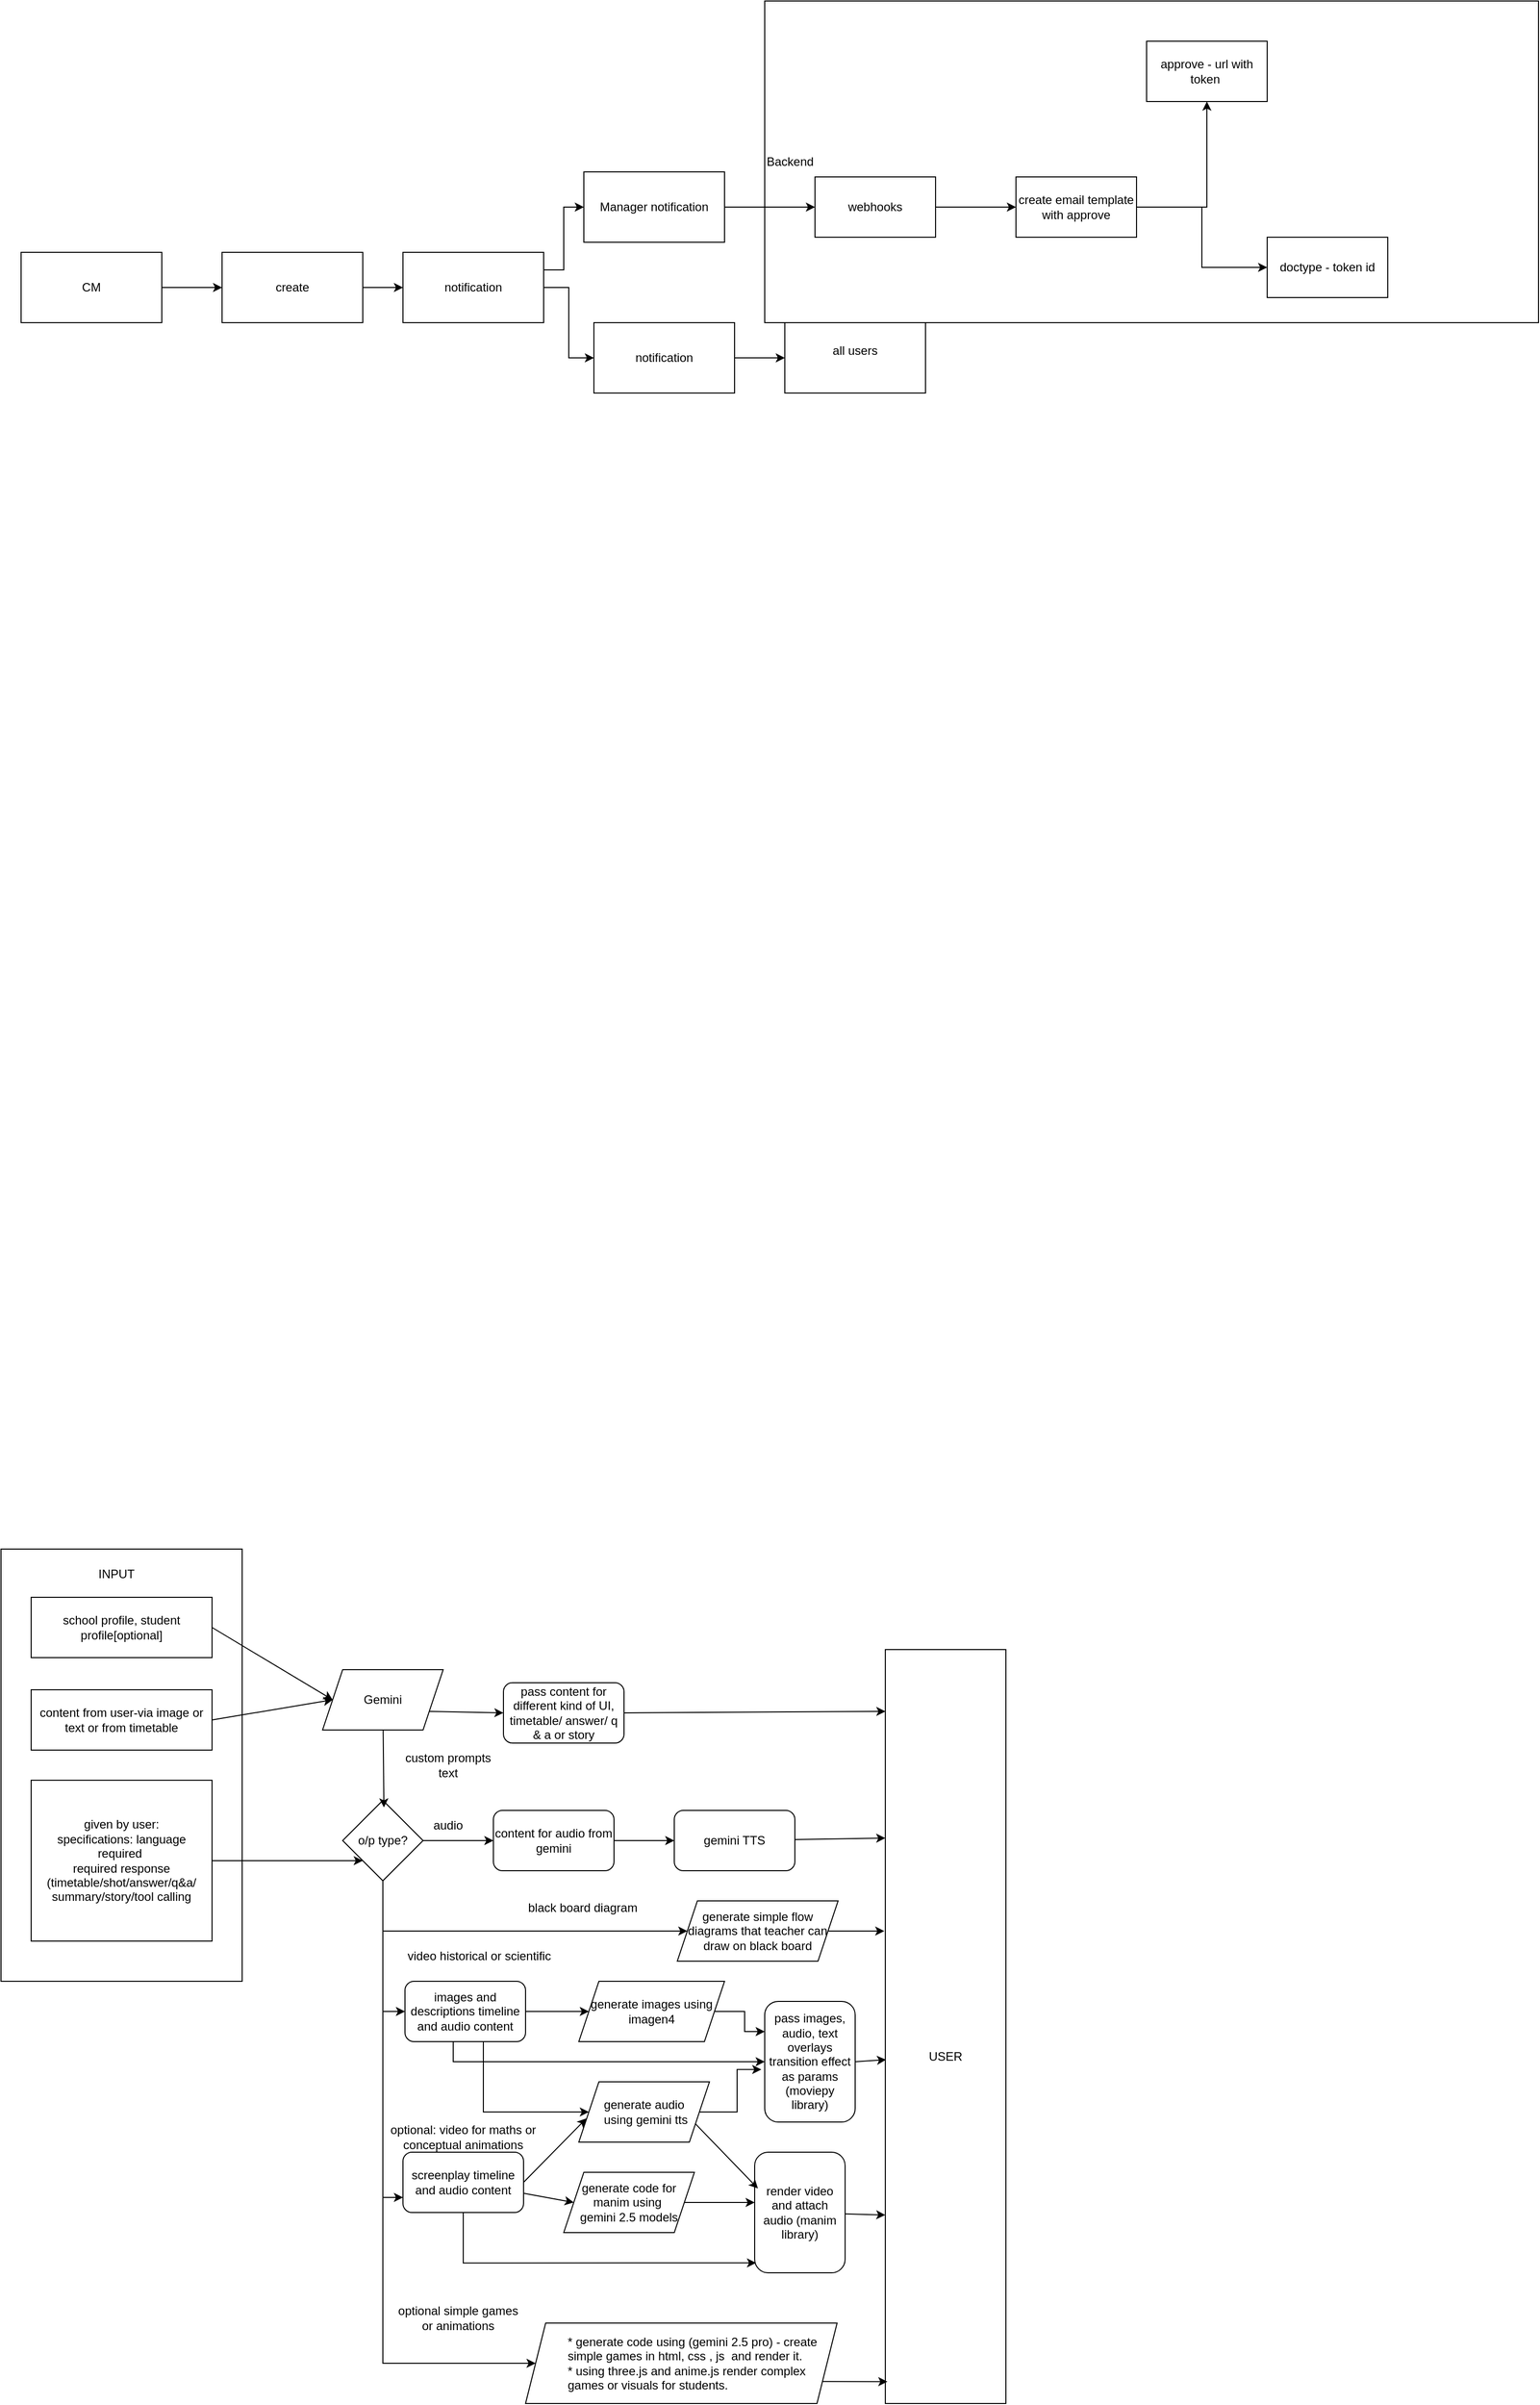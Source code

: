 <mxfile version="27.1.1">
  <diagram name="Page-1" id="bATDVlmQtePnLNQIk-A8">
    <mxGraphModel dx="4444" dy="2104" grid="1" gridSize="10" guides="1" tooltips="1" connect="1" arrows="1" fold="1" page="1" pageScale="1" pageWidth="827" pageHeight="1169" math="0" shadow="0">
      <root>
        <mxCell id="0" />
        <mxCell id="1" parent="0" />
        <mxCell id="78kvj6thFGCZduIBqdR2-56" value="" style="rounded=0;whiteSpace=wrap;html=1;" vertex="1" parent="1">
          <mxGeometry x="880" y="1770" width="120" height="750" as="geometry" />
        </mxCell>
        <mxCell id="78kvj6thFGCZduIBqdR2-26" value="Backend" style="rounded=0;whiteSpace=wrap;html=1;align=left;" vertex="1" parent="1">
          <mxGeometry x="760" y="130" width="770" height="320" as="geometry" />
        </mxCell>
        <mxCell id="78kvj6thFGCZduIBqdR2-90" style="edgeStyle=none;rounded=0;orthogonalLoop=1;jettySize=auto;html=1;exitX=1;exitY=0.75;exitDx=0;exitDy=0;entryX=0;entryY=0.5;entryDx=0;entryDy=0;" edge="1" parent="1" source="78kvj6thFGCZduIBqdR2-30" target="78kvj6thFGCZduIBqdR2-32">
          <mxGeometry relative="1" as="geometry" />
        </mxCell>
        <mxCell id="78kvj6thFGCZduIBqdR2-3" style="edgeStyle=orthogonalEdgeStyle;rounded=0;orthogonalLoop=1;jettySize=auto;html=1;exitX=1;exitY=0.5;exitDx=0;exitDy=0;entryX=0;entryY=0.5;entryDx=0;entryDy=0;" edge="1" parent="1" source="78kvj6thFGCZduIBqdR2-1" target="78kvj6thFGCZduIBqdR2-2">
          <mxGeometry relative="1" as="geometry" />
        </mxCell>
        <mxCell id="78kvj6thFGCZduIBqdR2-30" value="Gemini" style="shape=parallelogram;perimeter=parallelogramPerimeter;whiteSpace=wrap;html=1;fixedSize=1;" vertex="1" parent="1">
          <mxGeometry x="320" y="1790" width="120" height="60" as="geometry" />
        </mxCell>
        <mxCell id="78kvj6thFGCZduIBqdR2-1" value="CM" style="rounded=0;whiteSpace=wrap;html=1;" vertex="1" parent="1">
          <mxGeometry x="20" y="380" width="140" height="70" as="geometry" />
        </mxCell>
        <mxCell id="78kvj6thFGCZduIBqdR2-54" style="edgeStyle=none;rounded=0;orthogonalLoop=1;jettySize=auto;html=1;entryX=0;entryY=0.5;entryDx=0;entryDy=0;" edge="1" parent="1" source="78kvj6thFGCZduIBqdR2-31" target="78kvj6thFGCZduIBqdR2-33">
          <mxGeometry relative="1" as="geometry" />
        </mxCell>
        <mxCell id="78kvj6thFGCZduIBqdR2-5" style="edgeStyle=orthogonalEdgeStyle;rounded=0;orthogonalLoop=1;jettySize=auto;html=1;exitX=1;exitY=0.5;exitDx=0;exitDy=0;entryX=0;entryY=0.5;entryDx=0;entryDy=0;" edge="1" parent="1" source="78kvj6thFGCZduIBqdR2-2" target="78kvj6thFGCZduIBqdR2-4">
          <mxGeometry relative="1" as="geometry" />
        </mxCell>
        <mxCell id="78kvj6thFGCZduIBqdR2-65" style="edgeStyle=orthogonalEdgeStyle;rounded=0;orthogonalLoop=1;jettySize=auto;html=1;exitX=0.5;exitY=1;exitDx=0;exitDy=0;" edge="1" parent="1" source="78kvj6thFGCZduIBqdR2-31" target="78kvj6thFGCZduIBqdR2-41">
          <mxGeometry relative="1" as="geometry">
            <Array as="points">
              <mxPoint x="380" y="2050" />
            </Array>
          </mxGeometry>
        </mxCell>
        <mxCell id="78kvj6thFGCZduIBqdR2-2" value="create" style="rounded=0;whiteSpace=wrap;html=1;" vertex="1" parent="1">
          <mxGeometry x="220" y="380" width="140" height="70" as="geometry" />
        </mxCell>
        <mxCell id="78kvj6thFGCZduIBqdR2-82" style="edgeStyle=orthogonalEdgeStyle;rounded=0;orthogonalLoop=1;jettySize=auto;html=1;entryX=0;entryY=0.5;entryDx=0;entryDy=0;" edge="1" parent="1" source="78kvj6thFGCZduIBqdR2-31" target="78kvj6thFGCZduIBqdR2-45">
          <mxGeometry relative="1" as="geometry">
            <Array as="points">
              <mxPoint x="380" y="2480" />
            </Array>
          </mxGeometry>
        </mxCell>
        <mxCell id="78kvj6thFGCZduIBqdR2-9" style="edgeStyle=orthogonalEdgeStyle;rounded=0;orthogonalLoop=1;jettySize=auto;html=1;entryX=0;entryY=0.5;entryDx=0;entryDy=0;" edge="1" parent="1" source="78kvj6thFGCZduIBqdR2-4" target="78kvj6thFGCZduIBqdR2-8">
          <mxGeometry relative="1" as="geometry" />
        </mxCell>
        <mxCell id="78kvj6thFGCZduIBqdR2-83" style="edgeStyle=orthogonalEdgeStyle;rounded=0;orthogonalLoop=1;jettySize=auto;html=1;exitX=0.5;exitY=1;exitDx=0;exitDy=0;entryX=0;entryY=0.5;entryDx=0;entryDy=0;" edge="1" parent="1" source="78kvj6thFGCZduIBqdR2-31" target="78kvj6thFGCZduIBqdR2-36">
          <mxGeometry relative="1" as="geometry">
            <Array as="points">
              <mxPoint x="380" y="2130" />
            </Array>
          </mxGeometry>
        </mxCell>
        <mxCell id="78kvj6thFGCZduIBqdR2-10" style="edgeStyle=orthogonalEdgeStyle;rounded=0;orthogonalLoop=1;jettySize=auto;html=1;exitX=1;exitY=0.25;exitDx=0;exitDy=0;entryX=0;entryY=0.5;entryDx=0;entryDy=0;" edge="1" parent="1" source="78kvj6thFGCZduIBqdR2-4" target="78kvj6thFGCZduIBqdR2-7">
          <mxGeometry relative="1" as="geometry" />
        </mxCell>
        <mxCell id="78kvj6thFGCZduIBqdR2-84" style="edgeStyle=orthogonalEdgeStyle;rounded=0;orthogonalLoop=1;jettySize=auto;html=1;exitX=0.5;exitY=1;exitDx=0;exitDy=0;entryX=0;entryY=0.75;entryDx=0;entryDy=0;" edge="1" parent="1" source="78kvj6thFGCZduIBqdR2-31" target="78kvj6thFGCZduIBqdR2-42">
          <mxGeometry relative="1" as="geometry">
            <Array as="points">
              <mxPoint x="380" y="2315" />
            </Array>
          </mxGeometry>
        </mxCell>
        <mxCell id="78kvj6thFGCZduIBqdR2-4" value="notification" style="rounded=0;whiteSpace=wrap;html=1;" vertex="1" parent="1">
          <mxGeometry x="400" y="380" width="140" height="70" as="geometry" />
        </mxCell>
        <mxCell id="78kvj6thFGCZduIBqdR2-31" value="o/p type?" style="rhombus;whiteSpace=wrap;html=1;" vertex="1" parent="1">
          <mxGeometry x="340" y="1920" width="80" height="80" as="geometry" />
        </mxCell>
        <mxCell id="78kvj6thFGCZduIBqdR2-19" value="" style="edgeStyle=orthogonalEdgeStyle;rounded=0;orthogonalLoop=1;jettySize=auto;html=1;" edge="1" parent="1" source="78kvj6thFGCZduIBqdR2-7" target="78kvj6thFGCZduIBqdR2-18">
          <mxGeometry relative="1" as="geometry" />
        </mxCell>
        <mxCell id="78kvj6thFGCZduIBqdR2-32" value="pass content for different kind of UI, timetable/ answer/ q &amp;amp; a or story" style="rounded=1;whiteSpace=wrap;html=1;" vertex="1" parent="1">
          <mxGeometry x="500" y="1803" width="120" height="60" as="geometry" />
        </mxCell>
        <mxCell id="78kvj6thFGCZduIBqdR2-7" value="Manager notification" style="rounded=0;whiteSpace=wrap;html=1;" vertex="1" parent="1">
          <mxGeometry x="580" y="300" width="140" height="70" as="geometry" />
        </mxCell>
        <mxCell id="78kvj6thFGCZduIBqdR2-60" style="edgeStyle=none;rounded=0;orthogonalLoop=1;jettySize=auto;html=1;entryX=0;entryY=0.5;entryDx=0;entryDy=0;" edge="1" parent="1" source="78kvj6thFGCZduIBqdR2-33" target="78kvj6thFGCZduIBqdR2-34">
          <mxGeometry relative="1" as="geometry" />
        </mxCell>
        <mxCell id="78kvj6thFGCZduIBqdR2-15" style="edgeStyle=orthogonalEdgeStyle;rounded=0;orthogonalLoop=1;jettySize=auto;html=1;entryX=0;entryY=0.5;entryDx=0;entryDy=0;" edge="1" parent="1" source="78kvj6thFGCZduIBqdR2-8" target="78kvj6thFGCZduIBqdR2-13">
          <mxGeometry relative="1" as="geometry" />
        </mxCell>
        <mxCell id="78kvj6thFGCZduIBqdR2-33" value="content for audio from gemini" style="rounded=1;whiteSpace=wrap;html=1;" vertex="1" parent="1">
          <mxGeometry x="490" y="1930" width="120" height="60" as="geometry" />
        </mxCell>
        <mxCell id="78kvj6thFGCZduIBqdR2-8" value="notification" style="rounded=0;whiteSpace=wrap;html=1;" vertex="1" parent="1">
          <mxGeometry x="590" y="450" width="140" height="70" as="geometry" />
        </mxCell>
        <mxCell id="78kvj6thFGCZduIBqdR2-34" value="gemini TTS" style="rounded=1;whiteSpace=wrap;html=1;" vertex="1" parent="1">
          <mxGeometry x="670" y="1930" width="120" height="60" as="geometry" />
        </mxCell>
        <mxCell id="78kvj6thFGCZduIBqdR2-13" value="all users&lt;div&gt;&lt;br&gt;&lt;/div&gt;" style="rounded=0;whiteSpace=wrap;html=1;" vertex="1" parent="1">
          <mxGeometry x="780" y="450" width="140" height="70" as="geometry" />
        </mxCell>
        <mxCell id="78kvj6thFGCZduIBqdR2-71" style="edgeStyle=orthogonalEdgeStyle;rounded=0;orthogonalLoop=1;jettySize=auto;html=1;entryX=0;entryY=0.5;entryDx=0;entryDy=0;" edge="1" parent="1" source="78kvj6thFGCZduIBqdR2-36" target="78kvj6thFGCZduIBqdR2-38">
          <mxGeometry relative="1" as="geometry" />
        </mxCell>
        <mxCell id="78kvj6thFGCZduIBqdR2-21" value="" style="edgeStyle=orthogonalEdgeStyle;rounded=0;orthogonalLoop=1;jettySize=auto;html=1;" edge="1" parent="1" source="78kvj6thFGCZduIBqdR2-18" target="78kvj6thFGCZduIBqdR2-20">
          <mxGeometry relative="1" as="geometry" />
        </mxCell>
        <mxCell id="78kvj6thFGCZduIBqdR2-80" style="edgeStyle=orthogonalEdgeStyle;rounded=0;orthogonalLoop=1;jettySize=auto;html=1;" edge="1" parent="1" source="78kvj6thFGCZduIBqdR2-36" target="78kvj6thFGCZduIBqdR2-66">
          <mxGeometry relative="1" as="geometry">
            <mxPoint x="750" y="2180" as="targetPoint" />
            <Array as="points">
              <mxPoint x="450" y="2180" />
            </Array>
          </mxGeometry>
        </mxCell>
        <mxCell id="78kvj6thFGCZduIBqdR2-18" value="webhooks" style="whiteSpace=wrap;html=1;rounded=0;" vertex="1" parent="1">
          <mxGeometry x="810" y="305" width="120" height="60" as="geometry" />
        </mxCell>
        <mxCell id="78kvj6thFGCZduIBqdR2-36" value="images and descriptions timeline and audio content" style="rounded=1;whiteSpace=wrap;html=1;" vertex="1" parent="1">
          <mxGeometry x="402" y="2100" width="120" height="60" as="geometry" />
        </mxCell>
        <mxCell id="78kvj6thFGCZduIBqdR2-23" value="" style="edgeStyle=orthogonalEdgeStyle;rounded=0;orthogonalLoop=1;jettySize=auto;html=1;" edge="1" parent="1" source="78kvj6thFGCZduIBqdR2-20" target="78kvj6thFGCZduIBqdR2-22">
          <mxGeometry relative="1" as="geometry" />
        </mxCell>
        <mxCell id="78kvj6thFGCZduIBqdR2-70" style="edgeStyle=orthogonalEdgeStyle;rounded=0;orthogonalLoop=1;jettySize=auto;html=1;exitX=1;exitY=0.5;exitDx=0;exitDy=0;entryX=0;entryY=0.25;entryDx=0;entryDy=0;" edge="1" parent="1" source="78kvj6thFGCZduIBqdR2-38" target="78kvj6thFGCZduIBqdR2-66">
          <mxGeometry relative="1" as="geometry" />
        </mxCell>
        <mxCell id="78kvj6thFGCZduIBqdR2-25" value="" style="edgeStyle=orthogonalEdgeStyle;rounded=0;orthogonalLoop=1;jettySize=auto;html=1;" edge="1" parent="1" source="78kvj6thFGCZduIBqdR2-20" target="78kvj6thFGCZduIBqdR2-24">
          <mxGeometry relative="1" as="geometry" />
        </mxCell>
        <mxCell id="78kvj6thFGCZduIBqdR2-38" value="generate images using imagen4" style="shape=parallelogram;perimeter=parallelogramPerimeter;whiteSpace=wrap;html=1;fixedSize=1;" vertex="1" parent="1">
          <mxGeometry x="575" y="2100" width="145" height="60" as="geometry" />
        </mxCell>
        <mxCell id="78kvj6thFGCZduIBqdR2-20" value="create email template with approve" style="whiteSpace=wrap;html=1;rounded=0;" vertex="1" parent="1">
          <mxGeometry x="1010" y="305" width="120" height="60" as="geometry" />
        </mxCell>
        <mxCell id="78kvj6thFGCZduIBqdR2-39" value="generate audio&lt;div&gt;&amp;nbsp;using gemini tts&lt;/div&gt;" style="shape=parallelogram;perimeter=parallelogramPerimeter;whiteSpace=wrap;html=1;fixedSize=1;" vertex="1" parent="1">
          <mxGeometry x="575" y="2200" width="130" height="60" as="geometry" />
        </mxCell>
        <mxCell id="78kvj6thFGCZduIBqdR2-22" value="approve - url with token&amp;nbsp;" style="whiteSpace=wrap;html=1;rounded=0;" vertex="1" parent="1">
          <mxGeometry x="1140" y="170" width="120" height="60" as="geometry" />
        </mxCell>
        <mxCell id="78kvj6thFGCZduIBqdR2-40" value="generate code for manim using&amp;nbsp;&lt;div&gt;gemini 2.5 models&lt;/div&gt;" style="shape=parallelogram;perimeter=parallelogramPerimeter;whiteSpace=wrap;html=1;fixedSize=1;" vertex="1" parent="1">
          <mxGeometry x="560" y="2290" width="130" height="60" as="geometry" />
        </mxCell>
        <mxCell id="78kvj6thFGCZduIBqdR2-24" value="doctype - token id" style="whiteSpace=wrap;html=1;rounded=0;" vertex="1" parent="1">
          <mxGeometry x="1260" y="365" width="120" height="60" as="geometry" />
        </mxCell>
        <mxCell id="78kvj6thFGCZduIBqdR2-41" value="generate simple flow diagrams that teacher can draw on black board" style="shape=parallelogram;perimeter=parallelogramPerimeter;whiteSpace=wrap;html=1;fixedSize=1;" vertex="1" parent="1">
          <mxGeometry x="673" y="2020" width="160" height="60" as="geometry" />
        </mxCell>
        <mxCell id="78kvj6thFGCZduIBqdR2-79" style="edgeStyle=none;rounded=0;orthogonalLoop=1;jettySize=auto;html=1;entryX=0;entryY=0.5;entryDx=0;entryDy=0;" edge="1" parent="1" source="78kvj6thFGCZduIBqdR2-42" target="78kvj6thFGCZduIBqdR2-40">
          <mxGeometry relative="1" as="geometry" />
        </mxCell>
        <mxCell id="78kvj6thFGCZduIBqdR2-42" value="screenplay timeline and audio content" style="rounded=1;whiteSpace=wrap;html=1;" vertex="1" parent="1">
          <mxGeometry x="400" y="2270" width="120" height="60" as="geometry" />
        </mxCell>
        <mxCell id="78kvj6thFGCZduIBqdR2-45" value="&lt;blockquote style=&quot;margin: 0 0 0 40px; border: none; padding: 0px;&quot;&gt;&lt;span style=&quot;background-color: transparent; color: light-dark(rgb(0, 0, 0), rgb(255, 255, 255));&quot;&gt;* generate code using (gemini 2.5 pro) - create simple games in html, css , js&amp;nbsp; and render it.&amp;nbsp;&lt;/span&gt;&lt;div style=&quot;&quot;&gt;* using three.js and anime.js render complex games or visuals for students.&lt;/div&gt;&lt;/blockquote&gt;" style="shape=parallelogram;perimeter=parallelogramPerimeter;whiteSpace=wrap;html=1;fixedSize=1;size=20;align=left;" vertex="1" parent="1">
          <mxGeometry x="522" y="2440" width="310" height="80" as="geometry" />
        </mxCell>
        <mxCell id="78kvj6thFGCZduIBqdR2-48" value="" style="group" vertex="1" connectable="0" parent="1">
          <mxGeometry y="1670" width="240" height="430" as="geometry" />
        </mxCell>
        <mxCell id="78kvj6thFGCZduIBqdR2-46" value="" style="rounded=0;whiteSpace=wrap;html=1;" vertex="1" parent="78kvj6thFGCZduIBqdR2-48">
          <mxGeometry width="240" height="430" as="geometry" />
        </mxCell>
        <mxCell id="78kvj6thFGCZduIBqdR2-51" style="edgeStyle=none;rounded=0;orthogonalLoop=1;jettySize=auto;html=1;exitX=1;exitY=0.5;exitDx=0;exitDy=0;" edge="1" parent="78kvj6thFGCZduIBqdR2-48" source="78kvj6thFGCZduIBqdR2-27">
          <mxGeometry relative="1" as="geometry">
            <mxPoint x="330" y="150" as="targetPoint" />
          </mxGeometry>
        </mxCell>
        <mxCell id="78kvj6thFGCZduIBqdR2-27" value="content from user-via image or text or from timetable" style="rounded=0;whiteSpace=wrap;html=1;" vertex="1" parent="78kvj6thFGCZduIBqdR2-48">
          <mxGeometry x="30" y="140" width="180" height="60" as="geometry" />
        </mxCell>
        <mxCell id="78kvj6thFGCZduIBqdR2-28" value="school profile, student profile[optional]" style="rounded=0;whiteSpace=wrap;html=1;" vertex="1" parent="78kvj6thFGCZduIBqdR2-48">
          <mxGeometry x="30" y="48" width="180" height="60" as="geometry" />
        </mxCell>
        <mxCell id="78kvj6thFGCZduIBqdR2-29" value="given by user:&lt;br&gt;specifications: language required&amp;nbsp;&lt;div&gt;required response (timetable/shot/answer/q&amp;amp;a/&lt;/div&gt;&lt;div&gt;summary/story/tool calling&lt;/div&gt;" style="rounded=0;whiteSpace=wrap;html=1;" vertex="1" parent="78kvj6thFGCZduIBqdR2-48">
          <mxGeometry x="30" y="230" width="180" height="160" as="geometry" />
        </mxCell>
        <mxCell id="78kvj6thFGCZduIBqdR2-47" value="INPUT" style="text;html=1;align=center;verticalAlign=middle;whiteSpace=wrap;rounded=0;" vertex="1" parent="78kvj6thFGCZduIBqdR2-48">
          <mxGeometry x="70" y="10" width="90" height="30" as="geometry" />
        </mxCell>
        <mxCell id="78kvj6thFGCZduIBqdR2-50" style="edgeStyle=none;rounded=0;orthogonalLoop=1;jettySize=auto;html=1;exitX=1;exitY=0.5;exitDx=0;exitDy=0;entryX=0;entryY=0.5;entryDx=0;entryDy=0;" edge="1" parent="1" source="78kvj6thFGCZduIBqdR2-28" target="78kvj6thFGCZduIBqdR2-30">
          <mxGeometry relative="1" as="geometry" />
        </mxCell>
        <mxCell id="78kvj6thFGCZduIBqdR2-52" style="edgeStyle=none;rounded=0;orthogonalLoop=1;jettySize=auto;html=1;exitX=1;exitY=0.5;exitDx=0;exitDy=0;entryX=0;entryY=1;entryDx=0;entryDy=0;" edge="1" parent="1" source="78kvj6thFGCZduIBqdR2-29" target="78kvj6thFGCZduIBqdR2-31">
          <mxGeometry relative="1" as="geometry" />
        </mxCell>
        <mxCell id="78kvj6thFGCZduIBqdR2-53" style="edgeStyle=none;rounded=0;orthogonalLoop=1;jettySize=auto;html=1;entryX=0.513;entryY=0.088;entryDx=0;entryDy=0;entryPerimeter=0;" edge="1" parent="1" source="78kvj6thFGCZduIBqdR2-30" target="78kvj6thFGCZduIBqdR2-31">
          <mxGeometry relative="1" as="geometry" />
        </mxCell>
        <mxCell id="78kvj6thFGCZduIBqdR2-57" value="USER" style="text;html=1;align=center;verticalAlign=middle;whiteSpace=wrap;rounded=0;" vertex="1" parent="1">
          <mxGeometry x="910" y="2160" width="60" height="30" as="geometry" />
        </mxCell>
        <mxCell id="78kvj6thFGCZduIBqdR2-58" style="edgeStyle=none;rounded=0;orthogonalLoop=1;jettySize=auto;html=1;" edge="1" parent="1" source="78kvj6thFGCZduIBqdR2-41">
          <mxGeometry relative="1" as="geometry">
            <mxPoint x="879" y="2050" as="targetPoint" />
          </mxGeometry>
        </mxCell>
        <mxCell id="78kvj6thFGCZduIBqdR2-59" style="edgeStyle=none;rounded=0;orthogonalLoop=1;jettySize=auto;html=1;entryX=0;entryY=0.25;entryDx=0;entryDy=0;" edge="1" parent="1" source="78kvj6thFGCZduIBqdR2-34" target="78kvj6thFGCZduIBqdR2-56">
          <mxGeometry relative="1" as="geometry">
            <mxPoint x="890" y="1960" as="targetPoint" />
          </mxGeometry>
        </mxCell>
        <mxCell id="78kvj6thFGCZduIBqdR2-85" style="edgeStyle=none;rounded=0;orthogonalLoop=1;jettySize=auto;html=1;exitX=1;exitY=0.5;exitDx=0;exitDy=0;entryX=0.006;entryY=0.544;entryDx=0;entryDy=0;entryPerimeter=0;" edge="1" parent="1" source="78kvj6thFGCZduIBqdR2-66" target="78kvj6thFGCZduIBqdR2-56">
          <mxGeometry relative="1" as="geometry" />
        </mxCell>
        <mxCell id="78kvj6thFGCZduIBqdR2-66" value="pass images, audio, text overlays transition effect as params (moviepy library)" style="rounded=1;whiteSpace=wrap;html=1;" vertex="1" parent="1">
          <mxGeometry x="760" y="2120" width="90" height="120" as="geometry" />
        </mxCell>
        <mxCell id="78kvj6thFGCZduIBqdR2-72" style="edgeStyle=orthogonalEdgeStyle;rounded=0;orthogonalLoop=1;jettySize=auto;html=1;entryX=-0.038;entryY=0.565;entryDx=0;entryDy=0;entryPerimeter=0;" edge="1" parent="1" source="78kvj6thFGCZduIBqdR2-39" target="78kvj6thFGCZduIBqdR2-66">
          <mxGeometry relative="1" as="geometry" />
        </mxCell>
        <mxCell id="78kvj6thFGCZduIBqdR2-73" style="edgeStyle=orthogonalEdgeStyle;rounded=0;orthogonalLoop=1;jettySize=auto;html=1;exitX=0.75;exitY=1;exitDx=0;exitDy=0;entryX=0;entryY=0.5;entryDx=0;entryDy=0;" edge="1" parent="1" source="78kvj6thFGCZduIBqdR2-36" target="78kvj6thFGCZduIBqdR2-39">
          <mxGeometry relative="1" as="geometry">
            <Array as="points">
              <mxPoint x="480" y="2230" />
            </Array>
          </mxGeometry>
        </mxCell>
        <mxCell id="78kvj6thFGCZduIBqdR2-74" style="edgeStyle=none;rounded=0;orthogonalLoop=1;jettySize=auto;html=1;exitX=1;exitY=0.5;exitDx=0;exitDy=0;entryX=0.058;entryY=0.607;entryDx=0;entryDy=0;entryPerimeter=0;" edge="1" parent="1" source="78kvj6thFGCZduIBqdR2-42" target="78kvj6thFGCZduIBqdR2-39">
          <mxGeometry relative="1" as="geometry" />
        </mxCell>
        <mxCell id="78kvj6thFGCZduIBqdR2-88" style="edgeStyle=none;rounded=0;orthogonalLoop=1;jettySize=auto;html=1;entryX=0;entryY=0.75;entryDx=0;entryDy=0;" edge="1" parent="1" source="78kvj6thFGCZduIBqdR2-75" target="78kvj6thFGCZduIBqdR2-56">
          <mxGeometry relative="1" as="geometry" />
        </mxCell>
        <mxCell id="78kvj6thFGCZduIBqdR2-75" value="render video and attach audio (manim library)" style="rounded=1;whiteSpace=wrap;html=1;" vertex="1" parent="1">
          <mxGeometry x="750" y="2270" width="90" height="120" as="geometry" />
        </mxCell>
        <mxCell id="78kvj6thFGCZduIBqdR2-76" style="edgeStyle=none;rounded=0;orthogonalLoop=1;jettySize=auto;html=1;entryX=0;entryY=0.417;entryDx=0;entryDy=0;entryPerimeter=0;" edge="1" parent="1" source="78kvj6thFGCZduIBqdR2-40" target="78kvj6thFGCZduIBqdR2-75">
          <mxGeometry relative="1" as="geometry" />
        </mxCell>
        <mxCell id="78kvj6thFGCZduIBqdR2-77" style="edgeStyle=none;rounded=0;orthogonalLoop=1;jettySize=auto;html=1;exitX=1;exitY=0.75;exitDx=0;exitDy=0;entryX=0.036;entryY=0.301;entryDx=0;entryDy=0;entryPerimeter=0;" edge="1" parent="1" source="78kvj6thFGCZduIBqdR2-39" target="78kvj6thFGCZduIBqdR2-75">
          <mxGeometry relative="1" as="geometry" />
        </mxCell>
        <mxCell id="78kvj6thFGCZduIBqdR2-78" style="edgeStyle=orthogonalEdgeStyle;rounded=0;orthogonalLoop=1;jettySize=auto;html=1;entryX=0.015;entryY=0.918;entryDx=0;entryDy=0;entryPerimeter=0;" edge="1" parent="1" source="78kvj6thFGCZduIBqdR2-42" target="78kvj6thFGCZduIBqdR2-75">
          <mxGeometry relative="1" as="geometry">
            <Array as="points">
              <mxPoint x="460" y="2380" />
            </Array>
          </mxGeometry>
        </mxCell>
        <mxCell id="78kvj6thFGCZduIBqdR2-87" style="edgeStyle=none;rounded=0;orthogonalLoop=1;jettySize=auto;html=1;exitX=1;exitY=0.75;exitDx=0;exitDy=0;entryX=0.017;entryY=0.971;entryDx=0;entryDy=0;entryPerimeter=0;" edge="1" parent="1" source="78kvj6thFGCZduIBqdR2-45" target="78kvj6thFGCZduIBqdR2-56">
          <mxGeometry relative="1" as="geometry" />
        </mxCell>
        <mxCell id="78kvj6thFGCZduIBqdR2-89" style="edgeStyle=none;rounded=0;orthogonalLoop=1;jettySize=auto;html=1;exitX=1;exitY=0.5;exitDx=0;exitDy=0;entryX=0.001;entryY=0.082;entryDx=0;entryDy=0;entryPerimeter=0;" edge="1" parent="1" source="78kvj6thFGCZduIBqdR2-32" target="78kvj6thFGCZduIBqdR2-56">
          <mxGeometry relative="1" as="geometry" />
        </mxCell>
        <mxCell id="78kvj6thFGCZduIBqdR2-91" value="custom prompts text" style="text;html=1;align=center;verticalAlign=middle;whiteSpace=wrap;rounded=0;" vertex="1" parent="1">
          <mxGeometry x="400" y="1870" width="90" height="30" as="geometry" />
        </mxCell>
        <mxCell id="78kvj6thFGCZduIBqdR2-92" value="audio" style="text;html=1;align=center;verticalAlign=middle;whiteSpace=wrap;rounded=0;" vertex="1" parent="1">
          <mxGeometry x="400" y="1930" width="90" height="30" as="geometry" />
        </mxCell>
        <mxCell id="78kvj6thFGCZduIBqdR2-93" value="black board diagram" style="text;html=1;align=center;verticalAlign=middle;whiteSpace=wrap;rounded=0;" vertex="1" parent="1">
          <mxGeometry x="520" y="2012" width="118" height="30" as="geometry" />
        </mxCell>
        <mxCell id="78kvj6thFGCZduIBqdR2-94" value="video historical or scientific" style="text;html=1;align=center;verticalAlign=middle;whiteSpace=wrap;rounded=0;" vertex="1" parent="1">
          <mxGeometry x="402" y="2060" width="148" height="30" as="geometry" />
        </mxCell>
        <mxCell id="78kvj6thFGCZduIBqdR2-95" value="optional: video for maths or conceptual animations" style="text;html=1;align=center;verticalAlign=middle;whiteSpace=wrap;rounded=0;" vertex="1" parent="1">
          <mxGeometry x="380" y="2240" width="160" height="30" as="geometry" />
        </mxCell>
        <mxCell id="78kvj6thFGCZduIBqdR2-96" value="optional simple games or animations" style="text;html=1;align=center;verticalAlign=middle;whiteSpace=wrap;rounded=0;" vertex="1" parent="1">
          <mxGeometry x="390" y="2420" width="130" height="30" as="geometry" />
        </mxCell>
      </root>
    </mxGraphModel>
  </diagram>
</mxfile>
